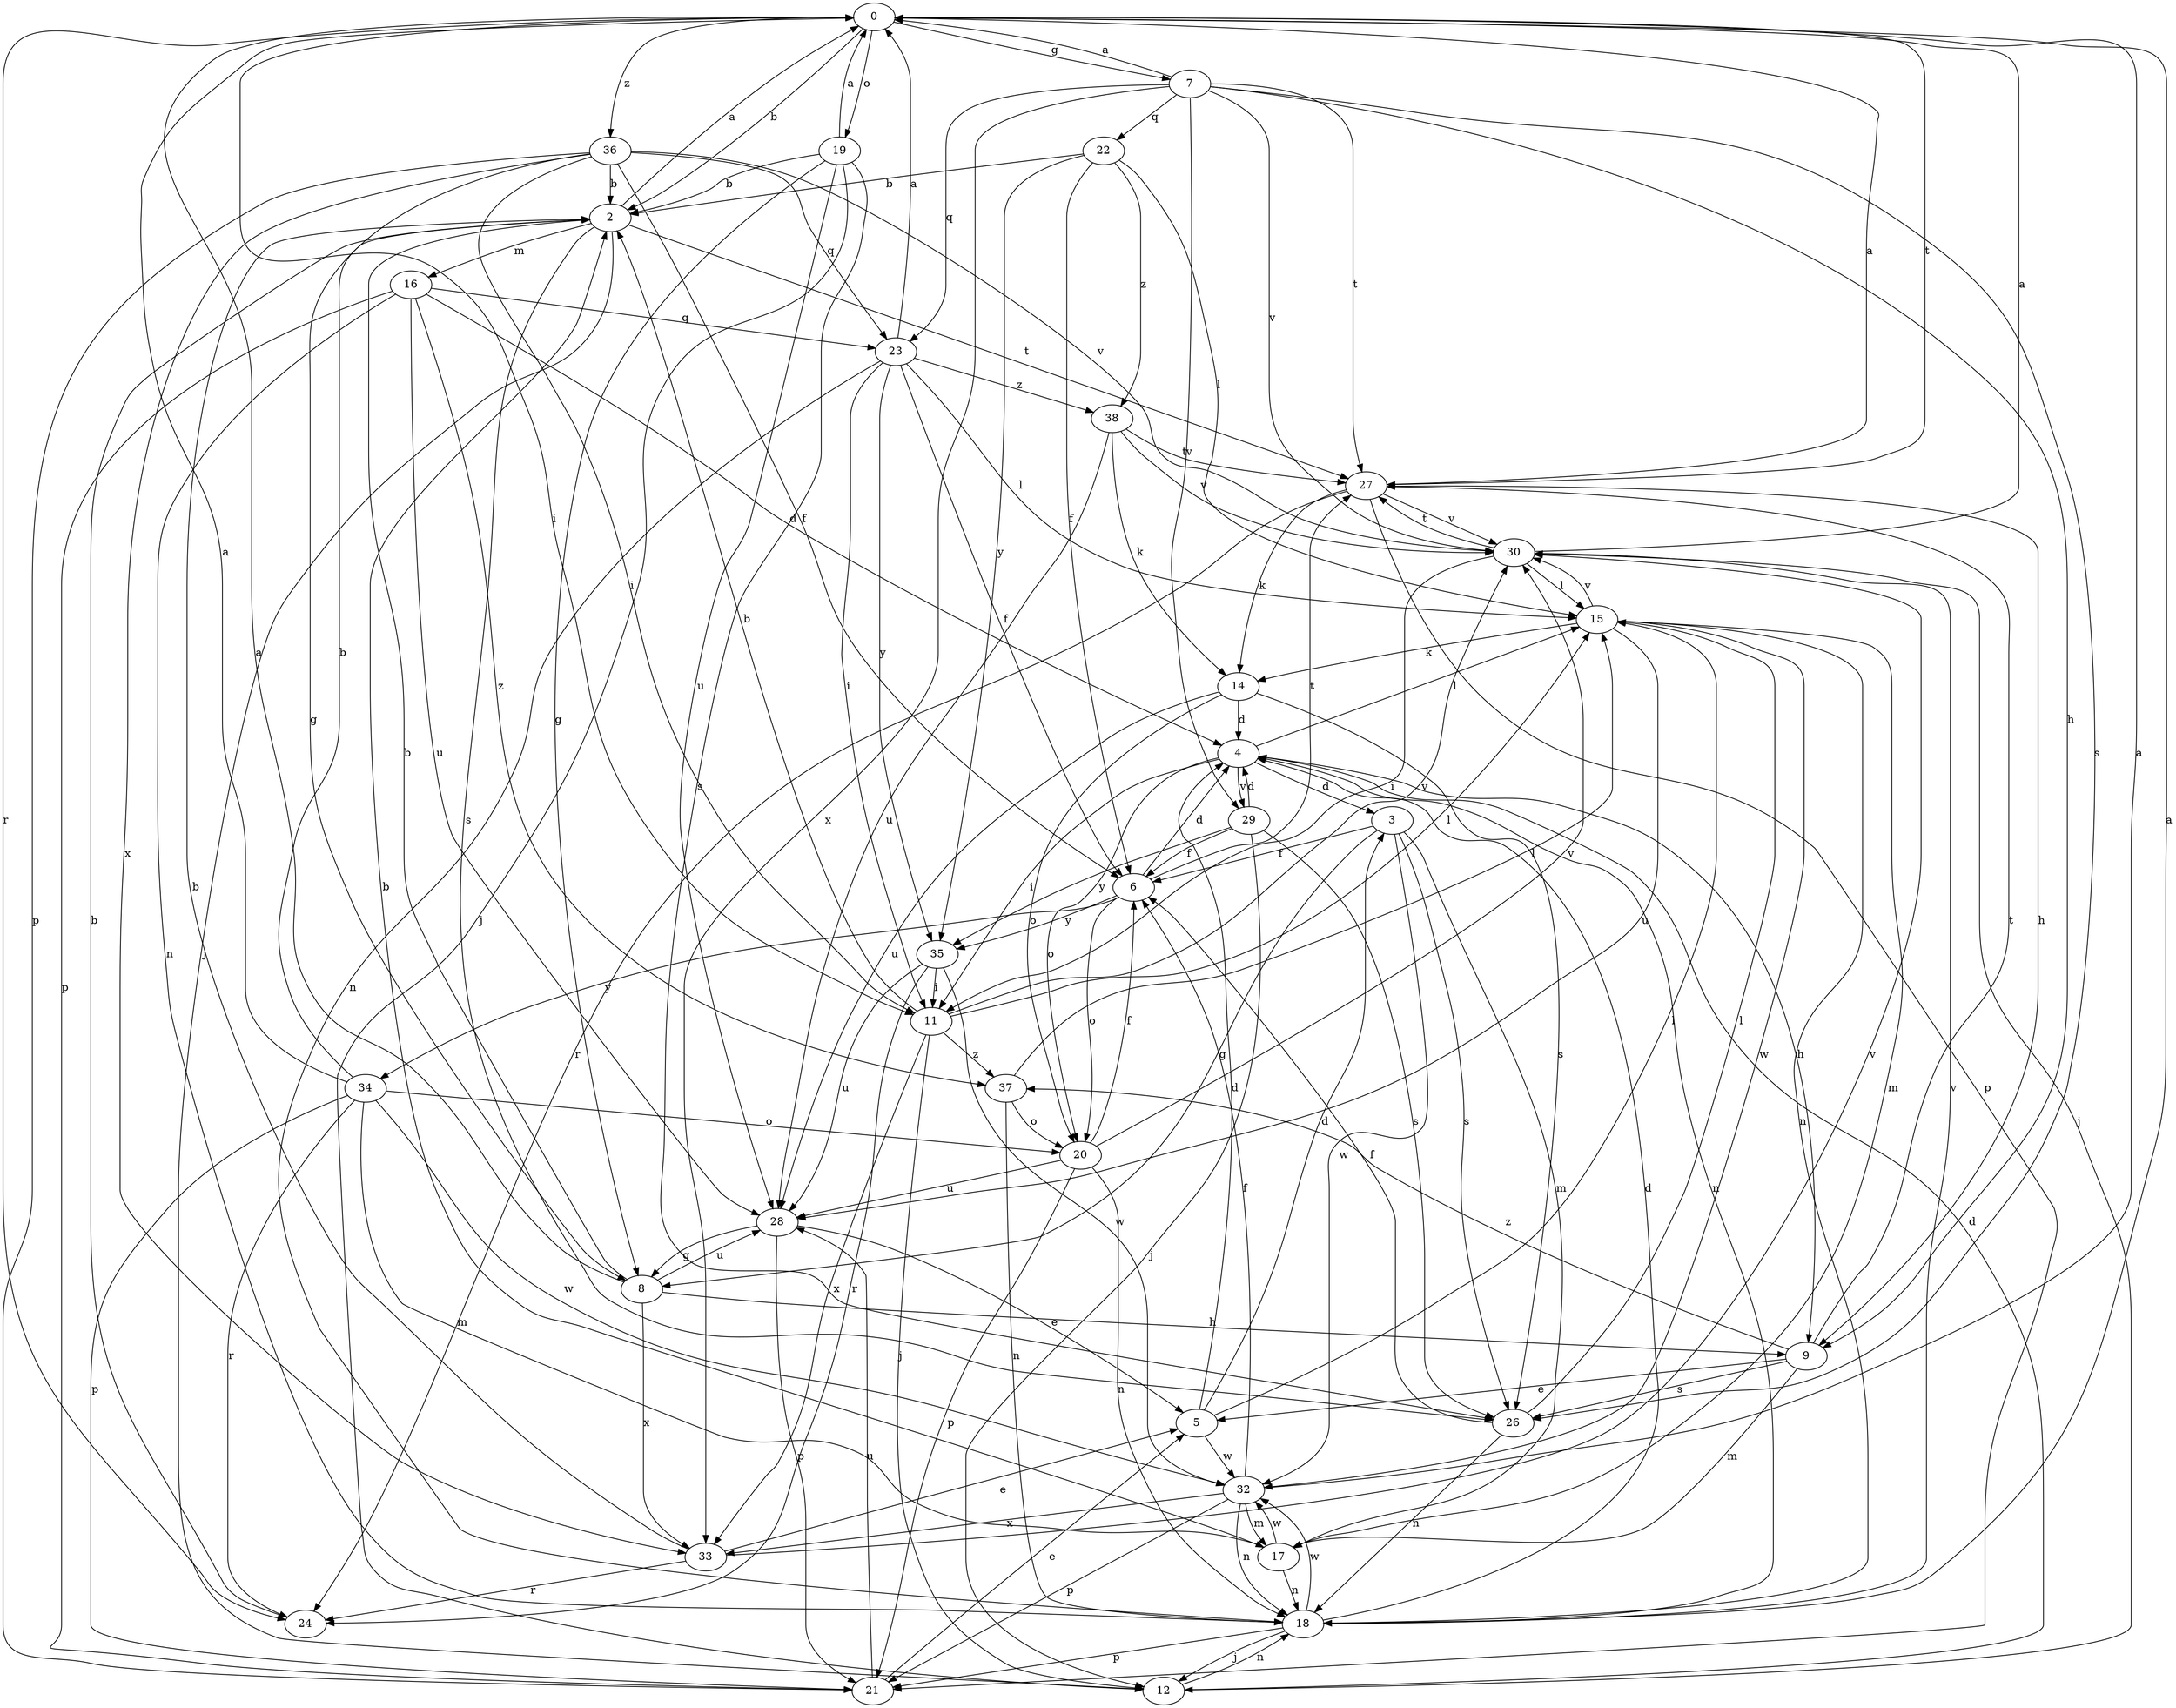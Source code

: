 strict digraph  {
0;
2;
3;
4;
5;
6;
7;
8;
9;
11;
12;
14;
15;
16;
17;
18;
19;
20;
21;
22;
23;
24;
26;
27;
28;
29;
30;
32;
33;
34;
35;
36;
37;
38;
0 -> 2  [label=b];
0 -> 7  [label=g];
0 -> 11  [label=i];
0 -> 19  [label=o];
0 -> 24  [label=r];
0 -> 27  [label=t];
0 -> 36  [label=z];
2 -> 0  [label=a];
2 -> 12  [label=j];
2 -> 16  [label=m];
2 -> 26  [label=s];
2 -> 27  [label=t];
3 -> 6  [label=f];
3 -> 8  [label=g];
3 -> 17  [label=m];
3 -> 26  [label=s];
3 -> 32  [label=w];
4 -> 3  [label=d];
4 -> 9  [label=h];
4 -> 11  [label=i];
4 -> 15  [label=l];
4 -> 18  [label=n];
4 -> 20  [label=o];
4 -> 29  [label=v];
5 -> 3  [label=d];
5 -> 4  [label=d];
5 -> 15  [label=l];
5 -> 32  [label=w];
6 -> 4  [label=d];
6 -> 20  [label=o];
6 -> 27  [label=t];
6 -> 34  [label=y];
6 -> 35  [label=y];
7 -> 0  [label=a];
7 -> 9  [label=h];
7 -> 22  [label=q];
7 -> 23  [label=q];
7 -> 26  [label=s];
7 -> 27  [label=t];
7 -> 29  [label=v];
7 -> 30  [label=v];
7 -> 33  [label=x];
8 -> 0  [label=a];
8 -> 2  [label=b];
8 -> 9  [label=h];
8 -> 28  [label=u];
8 -> 33  [label=x];
9 -> 5  [label=e];
9 -> 17  [label=m];
9 -> 26  [label=s];
9 -> 27  [label=t];
9 -> 37  [label=z];
11 -> 2  [label=b];
11 -> 12  [label=j];
11 -> 15  [label=l];
11 -> 30  [label=v];
11 -> 33  [label=x];
11 -> 37  [label=z];
12 -> 4  [label=d];
12 -> 18  [label=n];
14 -> 4  [label=d];
14 -> 20  [label=o];
14 -> 26  [label=s];
14 -> 28  [label=u];
15 -> 14  [label=k];
15 -> 17  [label=m];
15 -> 18  [label=n];
15 -> 28  [label=u];
15 -> 30  [label=v];
15 -> 32  [label=w];
16 -> 4  [label=d];
16 -> 18  [label=n];
16 -> 21  [label=p];
16 -> 23  [label=q];
16 -> 28  [label=u];
16 -> 37  [label=z];
17 -> 2  [label=b];
17 -> 18  [label=n];
17 -> 32  [label=w];
18 -> 0  [label=a];
18 -> 4  [label=d];
18 -> 12  [label=j];
18 -> 21  [label=p];
18 -> 30  [label=v];
18 -> 32  [label=w];
19 -> 0  [label=a];
19 -> 2  [label=b];
19 -> 8  [label=g];
19 -> 12  [label=j];
19 -> 26  [label=s];
19 -> 28  [label=u];
20 -> 6  [label=f];
20 -> 18  [label=n];
20 -> 21  [label=p];
20 -> 28  [label=u];
20 -> 30  [label=v];
21 -> 5  [label=e];
21 -> 28  [label=u];
22 -> 2  [label=b];
22 -> 6  [label=f];
22 -> 15  [label=l];
22 -> 35  [label=y];
22 -> 38  [label=z];
23 -> 0  [label=a];
23 -> 6  [label=f];
23 -> 11  [label=i];
23 -> 15  [label=l];
23 -> 18  [label=n];
23 -> 35  [label=y];
23 -> 38  [label=z];
24 -> 2  [label=b];
26 -> 6  [label=f];
26 -> 15  [label=l];
26 -> 18  [label=n];
27 -> 0  [label=a];
27 -> 9  [label=h];
27 -> 14  [label=k];
27 -> 21  [label=p];
27 -> 24  [label=r];
27 -> 30  [label=v];
28 -> 5  [label=e];
28 -> 8  [label=g];
28 -> 21  [label=p];
29 -> 4  [label=d];
29 -> 6  [label=f];
29 -> 12  [label=j];
29 -> 26  [label=s];
29 -> 35  [label=y];
30 -> 0  [label=a];
30 -> 11  [label=i];
30 -> 12  [label=j];
30 -> 15  [label=l];
30 -> 27  [label=t];
32 -> 0  [label=a];
32 -> 6  [label=f];
32 -> 17  [label=m];
32 -> 18  [label=n];
32 -> 21  [label=p];
32 -> 33  [label=x];
33 -> 2  [label=b];
33 -> 5  [label=e];
33 -> 24  [label=r];
33 -> 30  [label=v];
34 -> 0  [label=a];
34 -> 2  [label=b];
34 -> 17  [label=m];
34 -> 20  [label=o];
34 -> 21  [label=p];
34 -> 24  [label=r];
34 -> 32  [label=w];
35 -> 11  [label=i];
35 -> 24  [label=r];
35 -> 28  [label=u];
35 -> 32  [label=w];
36 -> 2  [label=b];
36 -> 6  [label=f];
36 -> 8  [label=g];
36 -> 11  [label=i];
36 -> 21  [label=p];
36 -> 23  [label=q];
36 -> 30  [label=v];
36 -> 33  [label=x];
37 -> 15  [label=l];
37 -> 18  [label=n];
37 -> 20  [label=o];
38 -> 14  [label=k];
38 -> 27  [label=t];
38 -> 28  [label=u];
38 -> 30  [label=v];
}
